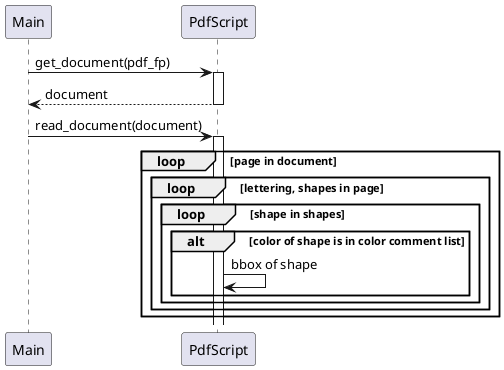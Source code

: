 @startuml
Main -> PdfScript: get_document(pdf_fp)
Activate PdfScript
PdfScript --> Main: document
Deactivate PdfScript
Main -> PdfScript: read_document(document)
Activate PdfScript
loop page in document
    loop lettering, shapes in page
        loop shape in shapes
            alt color of shape is in color comment list
            PdfScript -> PdfScript: bbox of shape

        end alt
        end loop
    end loop
end loop


@enduml
